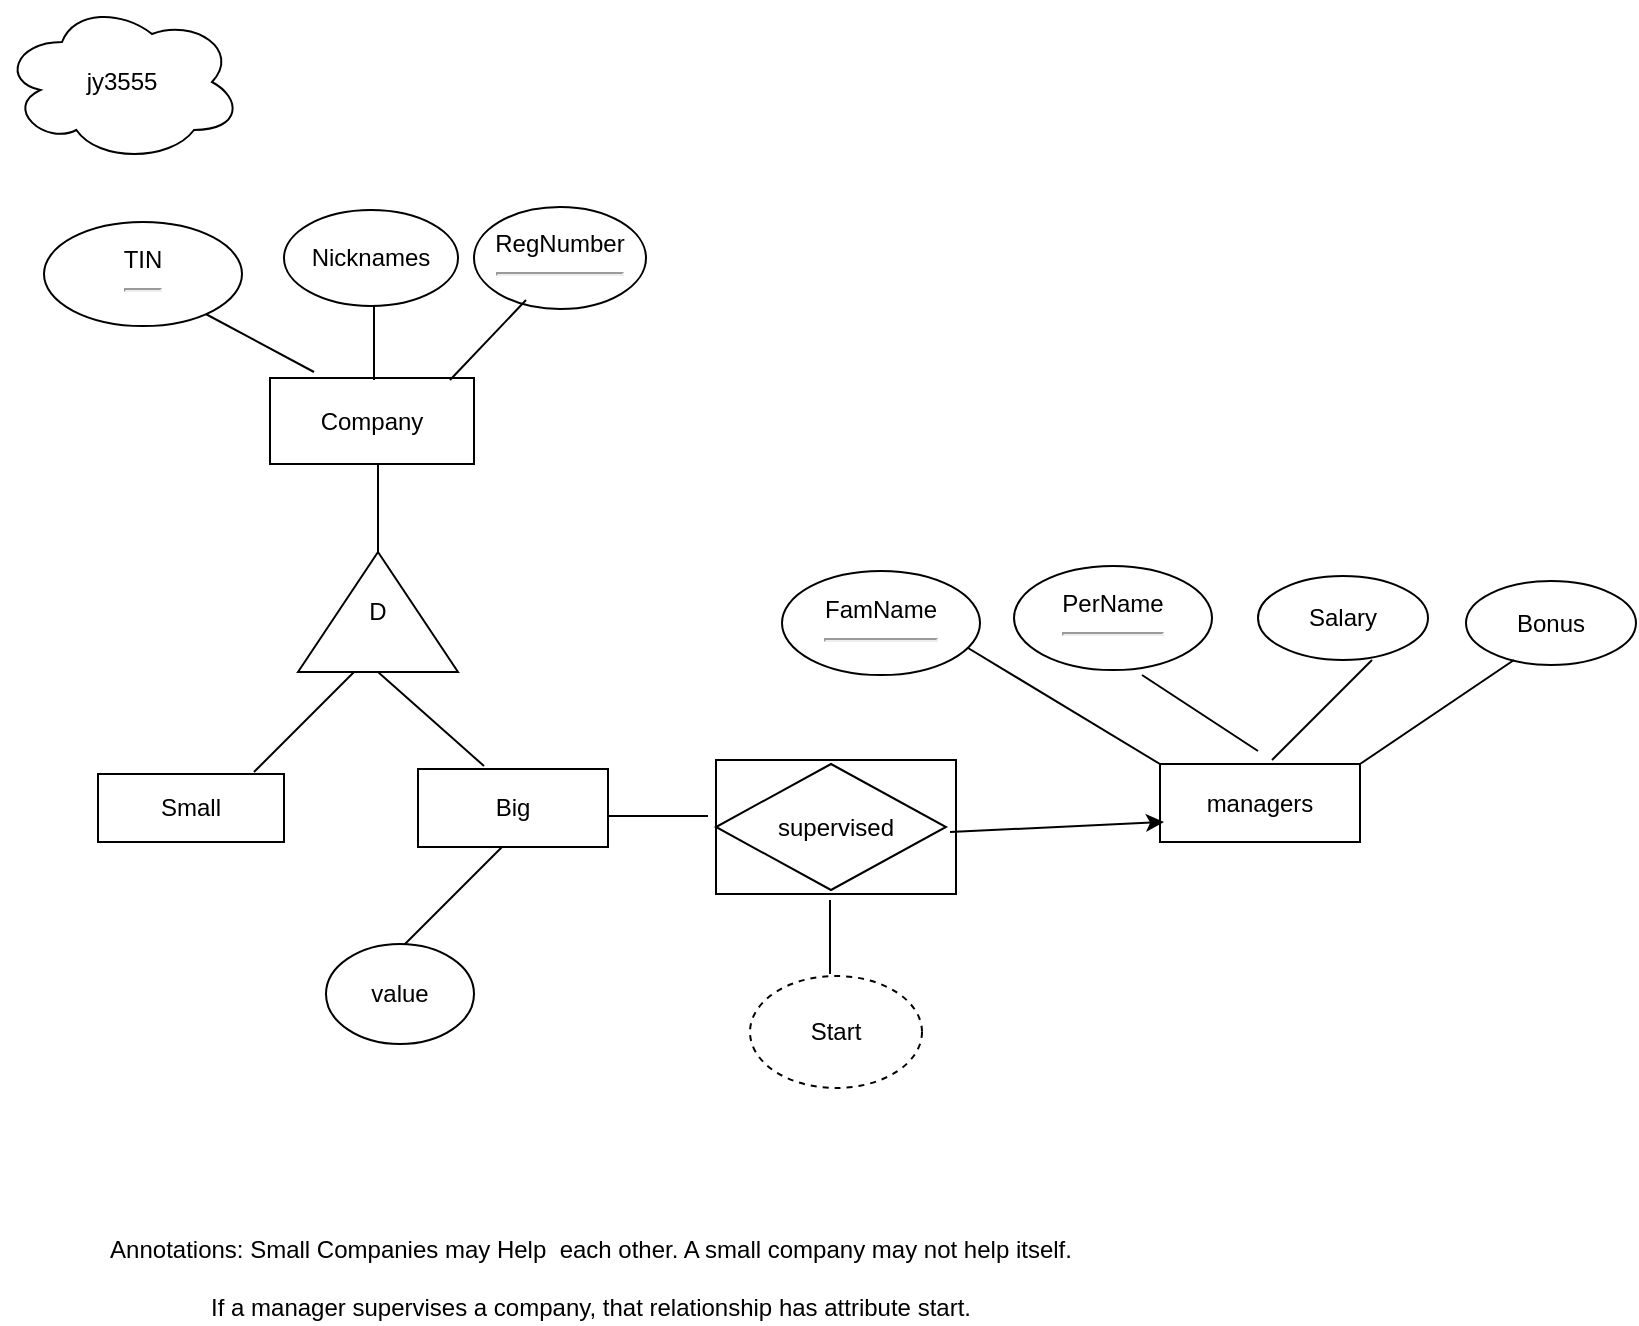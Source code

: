 <mxfile version="15.2.7" type="device"><diagram id="KcgvSHTCboE4x2ObBVBz" name="Page-1"><mxGraphModel dx="1854" dy="780" grid="0" gridSize="10" guides="1" tooltips="1" connect="1" arrows="0" fold="1" page="1" pageScale="1" pageWidth="850" pageHeight="1100" math="0" shadow="0"><root><mxCell id="0"/><mxCell id="1" parent="0"/><mxCell id="s2j03w_9j3l06wGRW7c5-1" value="jy3555" style="ellipse;shape=cloud;whiteSpace=wrap;html=1;" parent="1" vertex="1"><mxGeometry x="-10" width="120" height="80" as="geometry"/></mxCell><mxCell id="Pi-29G8pHny4jlVin59--1" value="Company" style="rounded=0;whiteSpace=wrap;html=1;" vertex="1" parent="1"><mxGeometry x="124" y="188" width="102" height="43" as="geometry"/></mxCell><mxCell id="Pi-29G8pHny4jlVin59--2" value="" style="endArrow=none;html=1;" edge="1" parent="1"><mxGeometry width="50" height="50" relative="1" as="geometry"><mxPoint x="146" y="185" as="sourcePoint"/><mxPoint x="90" y="155" as="targetPoint"/></mxGeometry></mxCell><mxCell id="Pi-29G8pHny4jlVin59--3" value="TIN&lt;hr&gt;" style="ellipse;whiteSpace=wrap;html=1;" vertex="1" parent="1"><mxGeometry x="11" y="110" width="99" height="52" as="geometry"/></mxCell><mxCell id="Pi-29G8pHny4jlVin59--5" value="RegNumber&lt;hr&gt;" style="ellipse;whiteSpace=wrap;html=1;" vertex="1" parent="1"><mxGeometry x="226" y="102.5" width="86" height="51" as="geometry"/></mxCell><mxCell id="Pi-29G8pHny4jlVin59--8" value="" style="endArrow=none;html=1;" edge="1" parent="1"><mxGeometry width="50" height="50" relative="1" as="geometry"><mxPoint x="214" y="189" as="sourcePoint"/><mxPoint x="252" y="149" as="targetPoint"/></mxGeometry></mxCell><mxCell id="Pi-29G8pHny4jlVin59--9" value="" style="endArrow=none;html=1;" edge="1" parent="1"><mxGeometry width="50" height="50" relative="1" as="geometry"><mxPoint x="176" y="189" as="sourcePoint"/><mxPoint x="176" y="152" as="targetPoint"/></mxGeometry></mxCell><mxCell id="Pi-29G8pHny4jlVin59--10" value="Nicknames" style="ellipse;whiteSpace=wrap;html=1;" vertex="1" parent="1"><mxGeometry x="131" y="104" width="87" height="48" as="geometry"/></mxCell><mxCell id="Pi-29G8pHny4jlVin59--12" value="" style="endArrow=none;html=1;" edge="1" parent="1"><mxGeometry width="50" height="50" relative="1" as="geometry"><mxPoint x="178" y="275" as="sourcePoint"/><mxPoint x="178" y="231" as="targetPoint"/></mxGeometry></mxCell><mxCell id="Pi-29G8pHny4jlVin59--13" value="D" style="triangle;whiteSpace=wrap;html=1;direction=north;" vertex="1" parent="1"><mxGeometry x="138" y="275" width="80" height="60" as="geometry"/></mxCell><mxCell id="Pi-29G8pHny4jlVin59--14" value="" style="endArrow=none;html=1;" edge="1" parent="1"><mxGeometry width="50" height="50" relative="1" as="geometry"><mxPoint x="116" y="385" as="sourcePoint"/><mxPoint x="166" y="335" as="targetPoint"/></mxGeometry></mxCell><mxCell id="Pi-29G8pHny4jlVin59--15" value="" style="endArrow=none;html=1;exitX=0;exitY=0.5;exitDx=0;exitDy=0;" edge="1" parent="1" source="Pi-29G8pHny4jlVin59--13"><mxGeometry width="50" height="50" relative="1" as="geometry"><mxPoint x="202" y="403" as="sourcePoint"/><mxPoint x="231" y="382" as="targetPoint"/></mxGeometry></mxCell><mxCell id="Pi-29G8pHny4jlVin59--16" value="Small" style="rounded=0;whiteSpace=wrap;html=1;" vertex="1" parent="1"><mxGeometry x="38" y="386" width="93" height="34" as="geometry"/></mxCell><mxCell id="Pi-29G8pHny4jlVin59--17" value="Big" style="rounded=0;whiteSpace=wrap;html=1;" vertex="1" parent="1"><mxGeometry x="198" y="383.5" width="95" height="39" as="geometry"/></mxCell><mxCell id="Pi-29G8pHny4jlVin59--18" value="managers" style="rounded=0;whiteSpace=wrap;html=1;" vertex="1" parent="1"><mxGeometry x="569" y="381" width="100" height="39" as="geometry"/></mxCell><mxCell id="Pi-29G8pHny4jlVin59--19" value="FamName&lt;hr&gt;" style="ellipse;whiteSpace=wrap;html=1;" vertex="1" parent="1"><mxGeometry x="380" y="284.5" width="99" height="52" as="geometry"/></mxCell><mxCell id="Pi-29G8pHny4jlVin59--20" value="PerName&lt;hr&gt;" style="ellipse;whiteSpace=wrap;html=1;" vertex="1" parent="1"><mxGeometry x="496" y="282" width="99" height="52" as="geometry"/></mxCell><mxCell id="Pi-29G8pHny4jlVin59--22" value="Salary" style="ellipse;whiteSpace=wrap;html=1;" vertex="1" parent="1"><mxGeometry x="618" y="287" width="85" height="42" as="geometry"/></mxCell><mxCell id="Pi-29G8pHny4jlVin59--23" value="Bonus" style="ellipse;whiteSpace=wrap;html=1;" vertex="1" parent="1"><mxGeometry x="722" y="289.5" width="85" height="42" as="geometry"/></mxCell><mxCell id="Pi-29G8pHny4jlVin59--24" value="" style="endArrow=none;html=1;exitX=1;exitY=0;exitDx=0;exitDy=0;" edge="1" parent="1" source="Pi-29G8pHny4jlVin59--18"><mxGeometry width="50" height="50" relative="1" as="geometry"><mxPoint x="696" y="379" as="sourcePoint"/><mxPoint x="746" y="329" as="targetPoint"/></mxGeometry></mxCell><mxCell id="Pi-29G8pHny4jlVin59--26" value="" style="endArrow=none;html=1;" edge="1" parent="1"><mxGeometry width="50" height="50" relative="1" as="geometry"><mxPoint x="625" y="379" as="sourcePoint"/><mxPoint x="675" y="329" as="targetPoint"/></mxGeometry></mxCell><mxCell id="Pi-29G8pHny4jlVin59--27" value="" style="endArrow=none;html=1;" edge="1" parent="1"><mxGeometry width="50" height="50" relative="1" as="geometry"><mxPoint x="560" y="336.5" as="sourcePoint"/><mxPoint x="618" y="374.5" as="targetPoint"/></mxGeometry></mxCell><mxCell id="Pi-29G8pHny4jlVin59--28" value="" style="endArrow=none;html=1;entryX=0;entryY=0;entryDx=0;entryDy=0;" edge="1" parent="1" target="Pi-29G8pHny4jlVin59--18"><mxGeometry width="50" height="50" relative="1" as="geometry"><mxPoint x="473" y="323" as="sourcePoint"/><mxPoint x="548" y="388" as="targetPoint"/></mxGeometry></mxCell><mxCell id="Pi-29G8pHny4jlVin59--29" value="" style="endArrow=none;html=1;" edge="1" parent="1"><mxGeometry width="50" height="50" relative="1" as="geometry"><mxPoint x="190" y="472.5" as="sourcePoint"/><mxPoint x="240" y="422.5" as="targetPoint"/></mxGeometry></mxCell><mxCell id="Pi-29G8pHny4jlVin59--30" value="value" style="ellipse;whiteSpace=wrap;html=1;" vertex="1" parent="1"><mxGeometry x="152" y="471" width="74" height="50" as="geometry"/></mxCell><mxCell id="Pi-29G8pHny4jlVin59--31" value="" style="endArrow=none;html=1;" edge="1" parent="1"><mxGeometry width="50" height="50" relative="1" as="geometry"><mxPoint x="293" y="407" as="sourcePoint"/><mxPoint x="343" y="407" as="targetPoint"/></mxGeometry></mxCell><mxCell id="Pi-29G8pHny4jlVin59--32" value="" style="rhombus;whiteSpace=wrap;html=1;" vertex="1" parent="1"><mxGeometry x="347" y="381" width="115" height="63" as="geometry"/></mxCell><mxCell id="Pi-29G8pHny4jlVin59--33" value="supervised" style="rounded=0;whiteSpace=wrap;html=1;fillColor=none;" vertex="1" parent="1"><mxGeometry x="347" y="379" width="120" height="67" as="geometry"/></mxCell><mxCell id="Pi-29G8pHny4jlVin59--35" value="" style="endArrow=classic;html=1;" edge="1" parent="1"><mxGeometry width="50" height="50" relative="1" as="geometry"><mxPoint x="464" y="415" as="sourcePoint"/><mxPoint x="571" y="410" as="targetPoint"/></mxGeometry></mxCell><mxCell id="Pi-29G8pHny4jlVin59--36" value="" style="endArrow=none;html=1;" edge="1" parent="1"><mxGeometry width="50" height="50" relative="1" as="geometry"><mxPoint x="404" y="486" as="sourcePoint"/><mxPoint x="404" y="449" as="targetPoint"/></mxGeometry></mxCell><mxCell id="Pi-29G8pHny4jlVin59--37" value="Start" style="ellipse;whiteSpace=wrap;html=1;fillColor=none;dashed=1;" vertex="1" parent="1"><mxGeometry x="364" y="487" width="86" height="56" as="geometry"/></mxCell><mxCell id="Pi-29G8pHny4jlVin59--38" value="Annotations: Small Companies may Help&amp;nbsp; each other. A small company may not help itself.&lt;br&gt;&lt;br&gt;If a manager supervises a company, that relationship has attribute start." style="text;html=1;align=center;verticalAlign=middle;resizable=0;points=[];autosize=1;strokeColor=none;fillColor=none;" vertex="1" parent="1"><mxGeometry x="38" y="615" width="491" height="46" as="geometry"/></mxCell></root></mxGraphModel></diagram></mxfile>